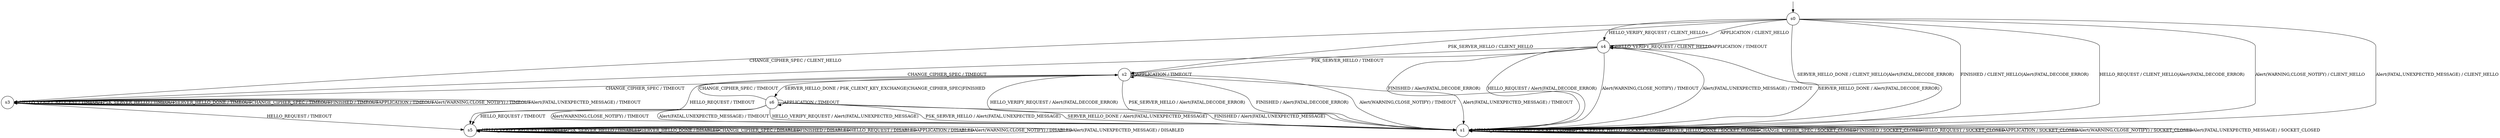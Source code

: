 digraph g {

	s0 [shape="circle" label="s0"];
	s1 [shape="circle" label="s1"];
	s2 [shape="circle" label="s2"];
	s3 [shape="circle" label="s3"];
	s4 [shape="circle" label="s4"];
	s5 [shape="circle" label="s5"];
	s6 [shape="circle" label="s6"];
	s0 -> s4 [label="HELLO_VERIFY_REQUEST / CLIENT_HELLO+"];
	s0 -> s2 [label="PSK_SERVER_HELLO / CLIENT_HELLO"];
	s0 -> s1 [label="SERVER_HELLO_DONE / CLIENT_HELLO|Alert(FATAL,DECODE_ERROR)"];
	s0 -> s3 [label="CHANGE_CIPHER_SPEC / CLIENT_HELLO"];
	s0 -> s1 [label="FINISHED / CLIENT_HELLO|Alert(FATAL,DECODE_ERROR)"];
	s0 -> s1 [label="HELLO_REQUEST / CLIENT_HELLO|Alert(FATAL,DECODE_ERROR)"];
	s0 -> s4 [label="APPLICATION / CLIENT_HELLO"];
	s0 -> s1 [label="Alert(WARNING,CLOSE_NOTIFY) / CLIENT_HELLO"];
	s0 -> s1 [label="Alert(FATAL,UNEXPECTED_MESSAGE) / CLIENT_HELLO"];
	s1 -> s1 [label="HELLO_VERIFY_REQUEST / SOCKET_CLOSED"];
	s1 -> s1 [label="PSK_SERVER_HELLO / SOCKET_CLOSED"];
	s1 -> s1 [label="SERVER_HELLO_DONE / SOCKET_CLOSED"];
	s1 -> s1 [label="CHANGE_CIPHER_SPEC / SOCKET_CLOSED"];
	s1 -> s1 [label="FINISHED / SOCKET_CLOSED"];
	s1 -> s1 [label="HELLO_REQUEST / SOCKET_CLOSED"];
	s1 -> s1 [label="APPLICATION / SOCKET_CLOSED"];
	s1 -> s1 [label="Alert(WARNING,CLOSE_NOTIFY) / SOCKET_CLOSED"];
	s1 -> s1 [label="Alert(FATAL,UNEXPECTED_MESSAGE) / SOCKET_CLOSED"];
	s2 -> s1 [label="HELLO_VERIFY_REQUEST / Alert(FATAL,DECODE_ERROR)"];
	s2 -> s1 [label="PSK_SERVER_HELLO / Alert(FATAL,DECODE_ERROR)"];
	s2 -> s6 [label="SERVER_HELLO_DONE / PSK_CLIENT_KEY_EXCHANGE|CHANGE_CIPHER_SPEC|FINISHED"];
	s2 -> s3 [label="CHANGE_CIPHER_SPEC / TIMEOUT"];
	s2 -> s1 [label="FINISHED / Alert(FATAL,DECODE_ERROR)"];
	s2 -> s5 [label="HELLO_REQUEST / TIMEOUT"];
	s2 -> s2 [label="APPLICATION / TIMEOUT"];
	s2 -> s1 [label="Alert(WARNING,CLOSE_NOTIFY) / TIMEOUT"];
	s2 -> s1 [label="Alert(FATAL,UNEXPECTED_MESSAGE) / TIMEOUT"];
	s3 -> s3 [label="HELLO_VERIFY_REQUEST / TIMEOUT"];
	s3 -> s3 [label="PSK_SERVER_HELLO / TIMEOUT"];
	s3 -> s3 [label="SERVER_HELLO_DONE / TIMEOUT"];
	s3 -> s3 [label="CHANGE_CIPHER_SPEC / TIMEOUT"];
	s3 -> s3 [label="FINISHED / TIMEOUT"];
	s3 -> s5 [label="HELLO_REQUEST / TIMEOUT"];
	s3 -> s3 [label="APPLICATION / TIMEOUT"];
	s3 -> s3 [label="Alert(WARNING,CLOSE_NOTIFY) / TIMEOUT"];
	s3 -> s3 [label="Alert(FATAL,UNEXPECTED_MESSAGE) / TIMEOUT"];
	s4 -> s4 [label="HELLO_VERIFY_REQUEST / CLIENT_HELLO"];
	s4 -> s2 [label="PSK_SERVER_HELLO / TIMEOUT"];
	s4 -> s1 [label="SERVER_HELLO_DONE / Alert(FATAL,DECODE_ERROR)"];
	s4 -> s3 [label="CHANGE_CIPHER_SPEC / TIMEOUT"];
	s4 -> s1 [label="FINISHED / Alert(FATAL,DECODE_ERROR)"];
	s4 -> s1 [label="HELLO_REQUEST / Alert(FATAL,DECODE_ERROR)"];
	s4 -> s4 [label="APPLICATION / TIMEOUT"];
	s4 -> s1 [label="Alert(WARNING,CLOSE_NOTIFY) / TIMEOUT"];
	s4 -> s1 [label="Alert(FATAL,UNEXPECTED_MESSAGE) / TIMEOUT"];
	s5 -> s5 [label="HELLO_VERIFY_REQUEST / DISABLED"];
	s5 -> s5 [label="PSK_SERVER_HELLO / DISABLED"];
	s5 -> s5 [label="SERVER_HELLO_DONE / DISABLED"];
	s5 -> s5 [label="CHANGE_CIPHER_SPEC / DISABLED"];
	s5 -> s5 [label="FINISHED / DISABLED"];
	s5 -> s5 [label="HELLO_REQUEST / DISABLED"];
	s5 -> s5 [label="APPLICATION / DISABLED"];
	s5 -> s5 [label="Alert(WARNING,CLOSE_NOTIFY) / DISABLED"];
	s5 -> s5 [label="Alert(FATAL,UNEXPECTED_MESSAGE) / DISABLED"];
	s6 -> s1 [label="HELLO_VERIFY_REQUEST / Alert(FATAL,UNEXPECTED_MESSAGE)"];
	s6 -> s1 [label="PSK_SERVER_HELLO / Alert(FATAL,UNEXPECTED_MESSAGE)"];
	s6 -> s1 [label="SERVER_HELLO_DONE / Alert(FATAL,UNEXPECTED_MESSAGE)"];
	s6 -> s2 [label="CHANGE_CIPHER_SPEC / TIMEOUT"];
	s6 -> s1 [label="FINISHED / Alert(FATAL,UNEXPECTED_MESSAGE)"];
	s6 -> s5 [label="HELLO_REQUEST / TIMEOUT"];
	s6 -> s6 [label="APPLICATION / TIMEOUT"];
	s6 -> s1 [label="Alert(WARNING,CLOSE_NOTIFY) / TIMEOUT"];
	s6 -> s1 [label="Alert(FATAL,UNEXPECTED_MESSAGE) / TIMEOUT"];

__start0 [label="" shape="none" width="0" height="0"];
__start0 -> s0;

}
